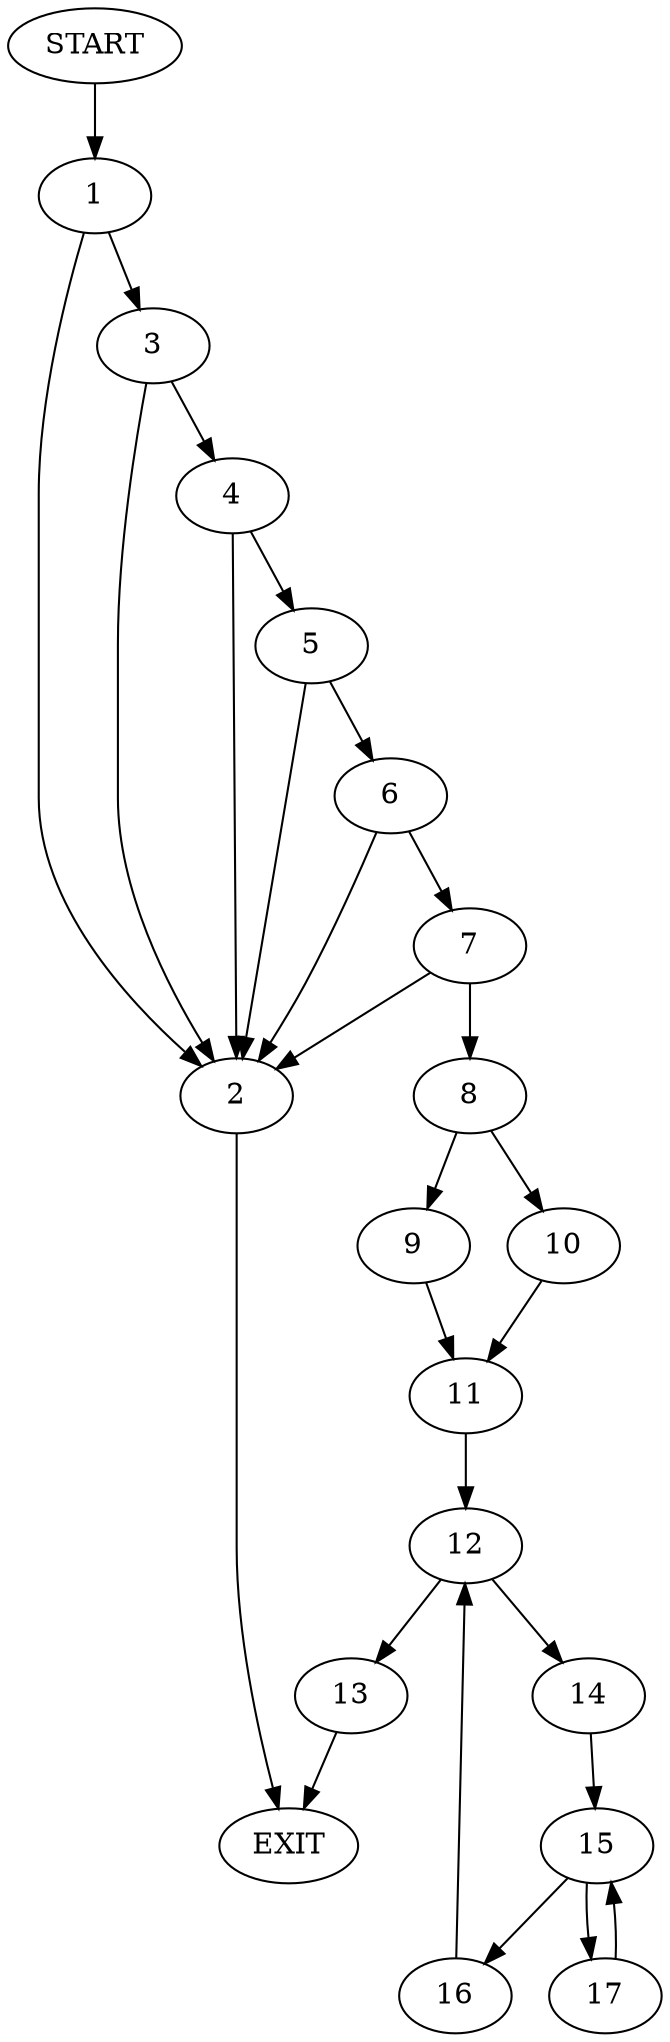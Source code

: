 digraph {
0 [label="START"]
18 [label="EXIT"]
0 -> 1
1 -> 2
1 -> 3
2 -> 18
3 -> 2
3 -> 4
4 -> 2
4 -> 5
5 -> 6
5 -> 2
6 -> 2
6 -> 7
7 -> 2
7 -> 8
8 -> 9
8 -> 10
9 -> 11
10 -> 11
11 -> 12
12 -> 13
12 -> 14
14 -> 15
13 -> 18
15 -> 16
15 -> 17
17 -> 15
16 -> 12
}
